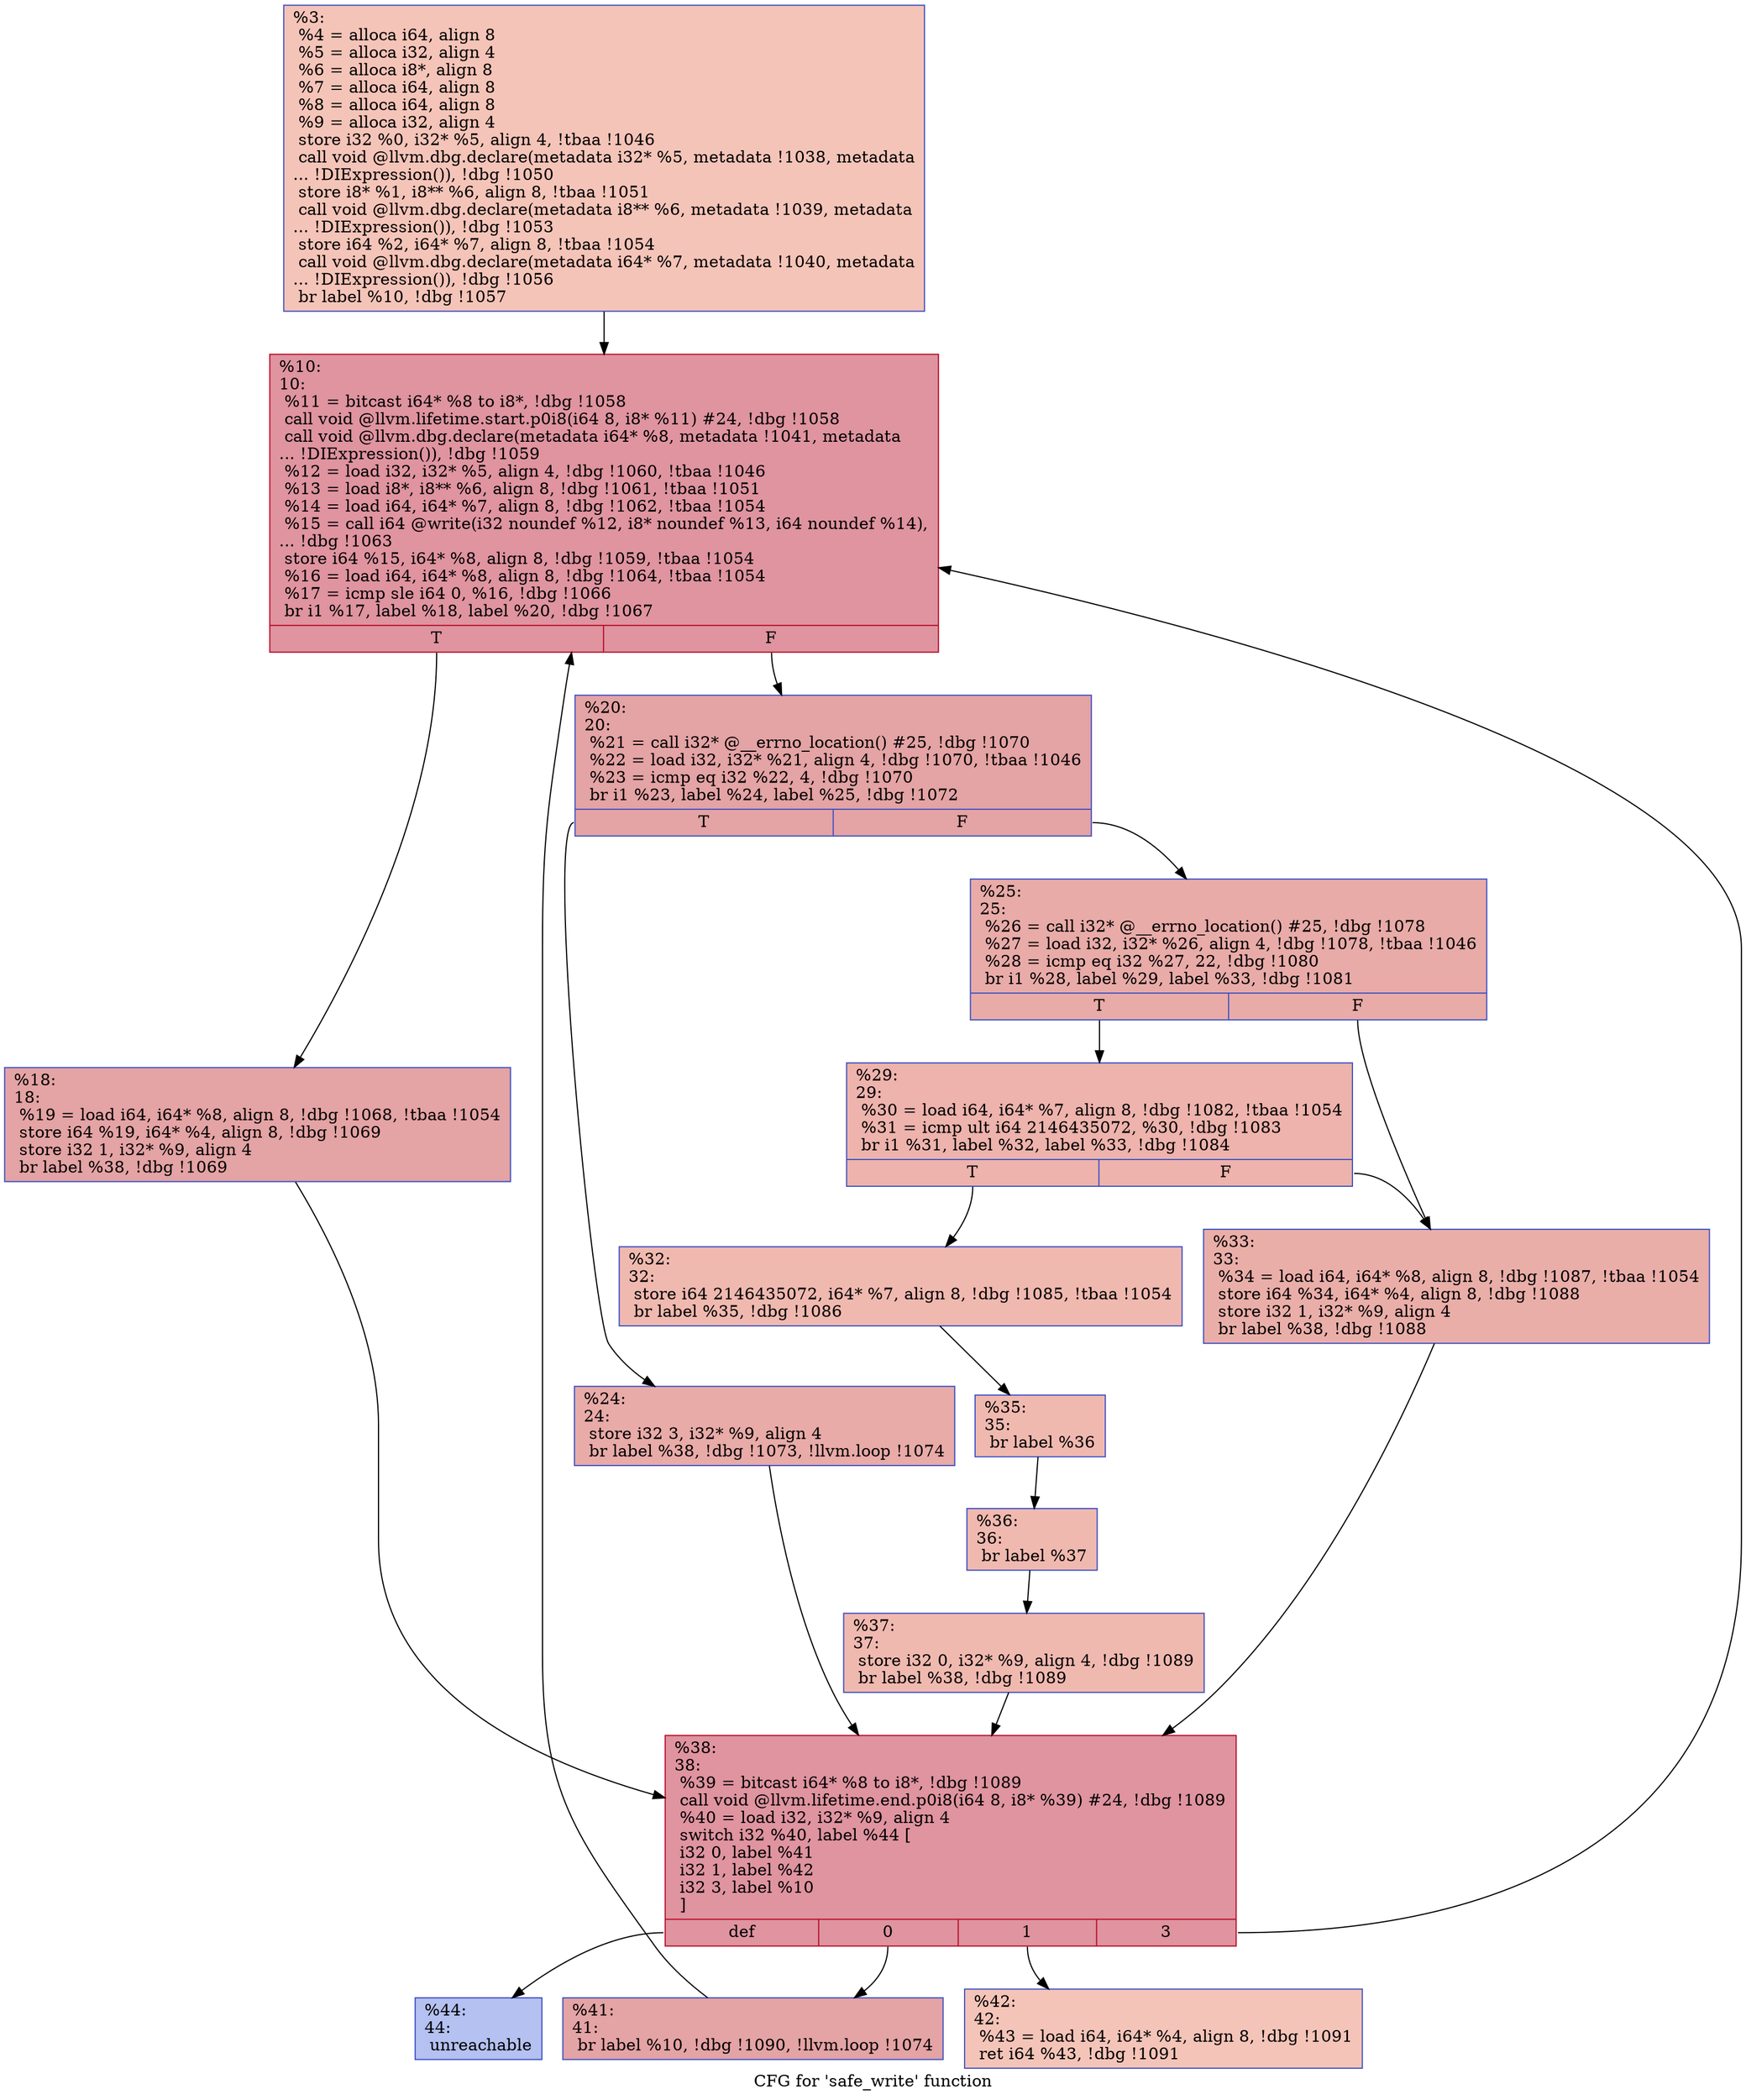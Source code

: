 digraph "CFG for 'safe_write' function" {
	label="CFG for 'safe_write' function";

	Node0xd73440 [shape=record,color="#3d50c3ff", style=filled, fillcolor="#e97a5f70",label="{%3:\l  %4 = alloca i64, align 8\l  %5 = alloca i32, align 4\l  %6 = alloca i8*, align 8\l  %7 = alloca i64, align 8\l  %8 = alloca i64, align 8\l  %9 = alloca i32, align 4\l  store i32 %0, i32* %5, align 4, !tbaa !1046\l  call void @llvm.dbg.declare(metadata i32* %5, metadata !1038, metadata\l... !DIExpression()), !dbg !1050\l  store i8* %1, i8** %6, align 8, !tbaa !1051\l  call void @llvm.dbg.declare(metadata i8** %6, metadata !1039, metadata\l... !DIExpression()), !dbg !1053\l  store i64 %2, i64* %7, align 8, !tbaa !1054\l  call void @llvm.dbg.declare(metadata i64* %7, metadata !1040, metadata\l... !DIExpression()), !dbg !1056\l  br label %10, !dbg !1057\l}"];
	Node0xd73440 -> Node0xd73bf0;
	Node0xd73bf0 [shape=record,color="#b70d28ff", style=filled, fillcolor="#b70d2870",label="{%10:\l10:                                               \l  %11 = bitcast i64* %8 to i8*, !dbg !1058\l  call void @llvm.lifetime.start.p0i8(i64 8, i8* %11) #24, !dbg !1058\l  call void @llvm.dbg.declare(metadata i64* %8, metadata !1041, metadata\l... !DIExpression()), !dbg !1059\l  %12 = load i32, i32* %5, align 4, !dbg !1060, !tbaa !1046\l  %13 = load i8*, i8** %6, align 8, !dbg !1061, !tbaa !1051\l  %14 = load i64, i64* %7, align 8, !dbg !1062, !tbaa !1054\l  %15 = call i64 @write(i32 noundef %12, i8* noundef %13, i64 noundef %14),\l... !dbg !1063\l  store i64 %15, i64* %8, align 8, !dbg !1059, !tbaa !1054\l  %16 = load i64, i64* %8, align 8, !dbg !1064, !tbaa !1054\l  %17 = icmp sle i64 0, %16, !dbg !1066\l  br i1 %17, label %18, label %20, !dbg !1067\l|{<s0>T|<s1>F}}"];
	Node0xd73bf0:s0 -> Node0xd73c40;
	Node0xd73bf0:s1 -> Node0xd73c90;
	Node0xd73c40 [shape=record,color="#3d50c3ff", style=filled, fillcolor="#c32e3170",label="{%18:\l18:                                               \l  %19 = load i64, i64* %8, align 8, !dbg !1068, !tbaa !1054\l  store i64 %19, i64* %4, align 8, !dbg !1069\l  store i32 1, i32* %9, align 4\l  br label %38, !dbg !1069\l}"];
	Node0xd73c40 -> Node0xd73f60;
	Node0xd73c90 [shape=record,color="#3d50c3ff", style=filled, fillcolor="#c32e3170",label="{%20:\l20:                                               \l  %21 = call i32* @__errno_location() #25, !dbg !1070\l  %22 = load i32, i32* %21, align 4, !dbg !1070, !tbaa !1046\l  %23 = icmp eq i32 %22, 4, !dbg !1070\l  br i1 %23, label %24, label %25, !dbg !1072\l|{<s0>T|<s1>F}}"];
	Node0xd73c90:s0 -> Node0xd73ce0;
	Node0xd73c90:s1 -> Node0xd73d30;
	Node0xd73ce0 [shape=record,color="#3d50c3ff", style=filled, fillcolor="#cc403a70",label="{%24:\l24:                                               \l  store i32 3, i32* %9, align 4\l  br label %38, !dbg !1073, !llvm.loop !1074\l}"];
	Node0xd73ce0 -> Node0xd73f60;
	Node0xd73d30 [shape=record,color="#3d50c3ff", style=filled, fillcolor="#cc403a70",label="{%25:\l25:                                               \l  %26 = call i32* @__errno_location() #25, !dbg !1078\l  %27 = load i32, i32* %26, align 4, !dbg !1078, !tbaa !1046\l  %28 = icmp eq i32 %27, 22, !dbg !1080\l  br i1 %28, label %29, label %33, !dbg !1081\l|{<s0>T|<s1>F}}"];
	Node0xd73d30:s0 -> Node0xd73d80;
	Node0xd73d30:s1 -> Node0xd73e20;
	Node0xd73d80 [shape=record,color="#3d50c3ff", style=filled, fillcolor="#d6524470",label="{%29:\l29:                                               \l  %30 = load i64, i64* %7, align 8, !dbg !1082, !tbaa !1054\l  %31 = icmp ult i64 2146435072, %30, !dbg !1083\l  br i1 %31, label %32, label %33, !dbg !1084\l|{<s0>T|<s1>F}}"];
	Node0xd73d80:s0 -> Node0xd73dd0;
	Node0xd73d80:s1 -> Node0xd73e20;
	Node0xd73dd0 [shape=record,color="#3d50c3ff", style=filled, fillcolor="#de614d70",label="{%32:\l32:                                               \l  store i64 2146435072, i64* %7, align 8, !dbg !1085, !tbaa !1054\l  br label %35, !dbg !1086\l}"];
	Node0xd73dd0 -> Node0xd73e70;
	Node0xd73e20 [shape=record,color="#3d50c3ff", style=filled, fillcolor="#d0473d70",label="{%33:\l33:                                               \l  %34 = load i64, i64* %8, align 8, !dbg !1087, !tbaa !1054\l  store i64 %34, i64* %4, align 8, !dbg !1088\l  store i32 1, i32* %9, align 4\l  br label %38, !dbg !1088\l}"];
	Node0xd73e20 -> Node0xd73f60;
	Node0xd73e70 [shape=record,color="#3d50c3ff", style=filled, fillcolor="#de614d70",label="{%35:\l35:                                               \l  br label %36\l}"];
	Node0xd73e70 -> Node0xd73ec0;
	Node0xd73ec0 [shape=record,color="#3d50c3ff", style=filled, fillcolor="#de614d70",label="{%36:\l36:                                               \l  br label %37\l}"];
	Node0xd73ec0 -> Node0xd73f10;
	Node0xd73f10 [shape=record,color="#3d50c3ff", style=filled, fillcolor="#de614d70",label="{%37:\l37:                                               \l  store i32 0, i32* %9, align 4, !dbg !1089\l  br label %38, !dbg !1089\l}"];
	Node0xd73f10 -> Node0xd73f60;
	Node0xd73f60 [shape=record,color="#b70d28ff", style=filled, fillcolor="#b70d2870",label="{%38:\l38:                                               \l  %39 = bitcast i64* %8 to i8*, !dbg !1089\l  call void @llvm.lifetime.end.p0i8(i64 8, i8* %39) #24, !dbg !1089\l  %40 = load i32, i32* %9, align 4\l  switch i32 %40, label %44 [\l    i32 0, label %41\l    i32 1, label %42\l    i32 3, label %10\l  ]\l|{<s0>def|<s1>0|<s2>1|<s3>3}}"];
	Node0xd73f60:s0 -> Node0xd74050;
	Node0xd73f60:s1 -> Node0xd73fb0;
	Node0xd73f60:s2 -> Node0xd74000;
	Node0xd73f60:s3 -> Node0xd73bf0;
	Node0xd73fb0 [shape=record,color="#3d50c3ff", style=filled, fillcolor="#c32e3170",label="{%41:\l41:                                               \l  br label %10, !dbg !1090, !llvm.loop !1074\l}"];
	Node0xd73fb0 -> Node0xd73bf0;
	Node0xd74000 [shape=record,color="#3d50c3ff", style=filled, fillcolor="#e97a5f70",label="{%42:\l42:                                               \l  %43 = load i64, i64* %4, align 8, !dbg !1091\l  ret i64 %43, !dbg !1091\l}"];
	Node0xd74050 [shape=record,color="#3d50c3ff", style=filled, fillcolor="#5572df70",label="{%44:\l44:                                               \l  unreachable\l}"];
}
